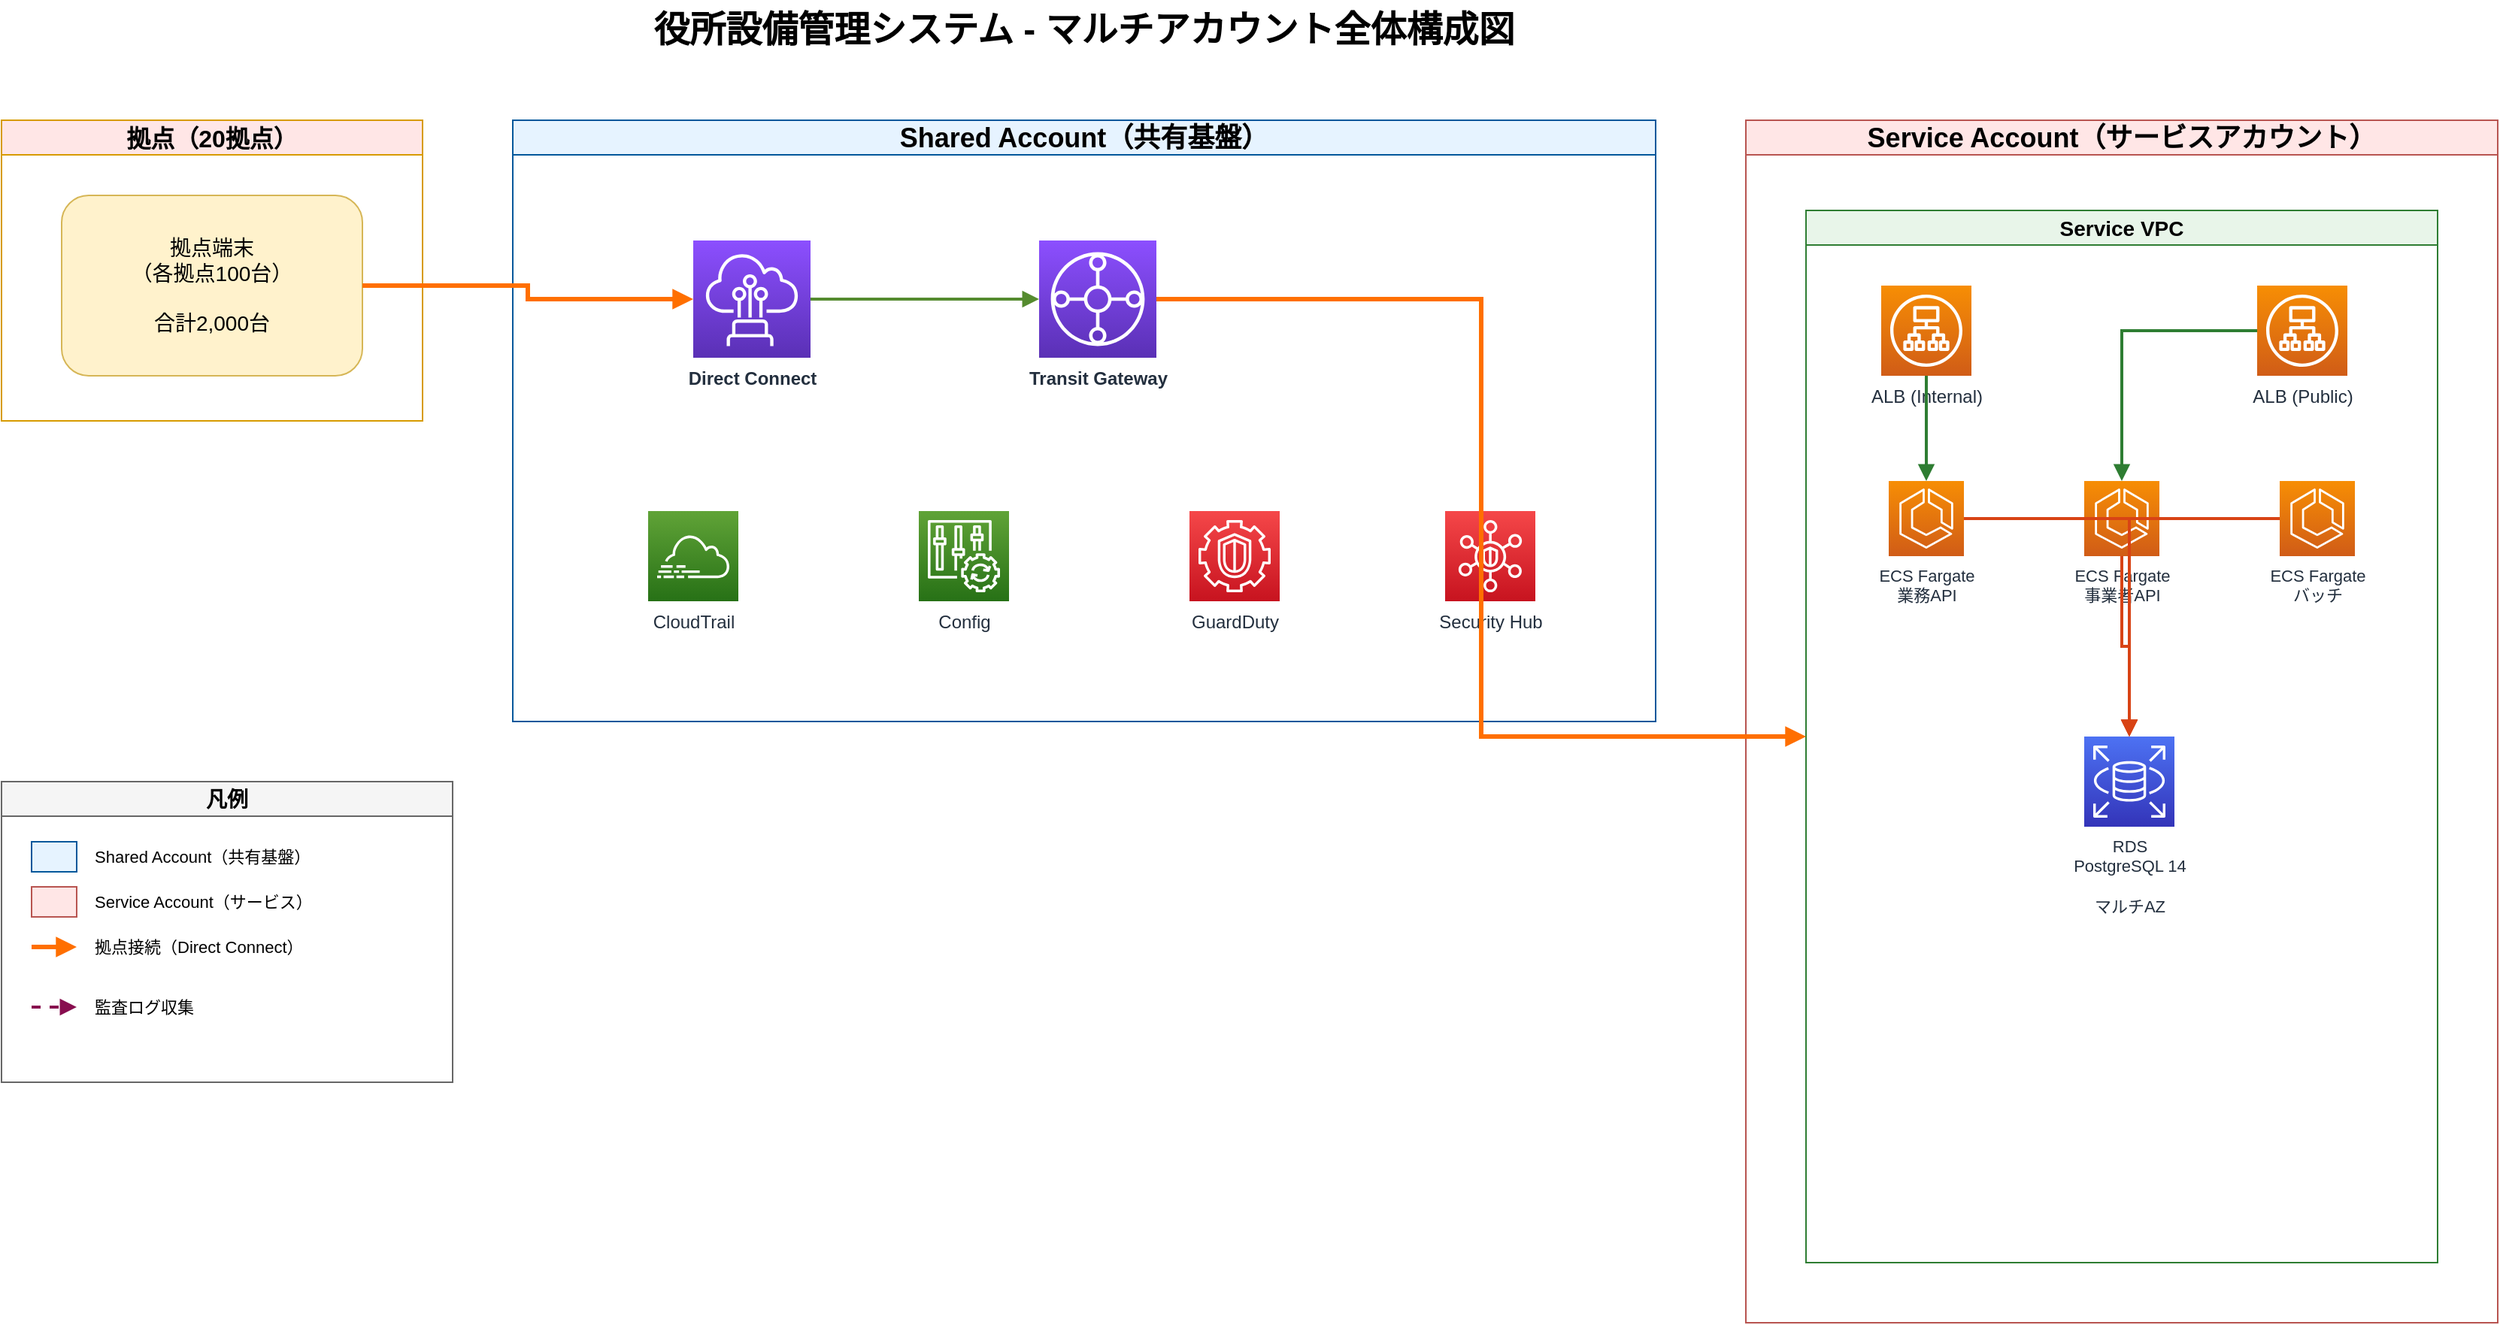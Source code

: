 <mxfile version="24.0.0">
  <diagram name="マルチアカウント全体構成図" id="multi-account-architecture">
    <mxGraphModel dx="2000" dy="1200" grid="1" gridSize="10" guides="1" tooltips="1" connect="1" arrows="1" fold="1" page="1" pageScale="1" pageWidth="1654" pageHeight="2339" math="0" shadow="0">
      <root>
        <mxCell id="0" />
        <mxCell id="1" parent="0" />

        <!-- Title -->
        <mxCell id="title" value="役所設備管理システム - マルチアカウント全体構成図" style="text;html=1;strokeColor=none;fillColor=none;align=center;verticalAlign=middle;whiteSpace=wrap;rounded=0;fontSize=24;fontStyle=1" vertex="1" parent="1">
          <mxGeometry x="400" y="40" width="800" height="40" as="geometry" />
        </mxCell>

        <!-- 拠点 -->
        <mxCell id="onprem-bg" value="拠点（20拠点）" style="swimlane;whiteSpace=wrap;html=1;fillColor=#ffe6e6;strokeColor=#d79b00;fontSize=16;fontStyle=1" vertex="1" parent="1">
          <mxGeometry x="80" y="120" width="280" height="200" as="geometry" />
        </mxCell>

        <mxCell id="branch-terminals" value="拠点端末&#xa;（各拠点100台）&#xa;&#xa;合計2,000台" style="rounded=1;whiteSpace=wrap;html=1;fillColor=#fff2cc;strokeColor=#d6b656;fontSize=14;" vertex="1" parent="onprem-bg">
          <mxGeometry x="40" y="50" width="200" height="120" as="geometry" />
        </mxCell>

        <!-- Shared Account -->
        <mxCell id="shared-bg" value="Shared Account（共有基盤）" style="swimlane;whiteSpace=wrap;html=1;fillColor=#e6f3ff;strokeColor=#01579b;fontSize=18;fontStyle=1" vertex="1" parent="1">
          <mxGeometry x="420" y="120" width="760" height="400" as="geometry" />
        </mxCell>

        <mxCell id="tgw" value="Transit Gateway" style="sketch=0;points=[[0,0,0],[0.25,0,0],[0.5,0,0],[0.75,0,0],[1,0,0],[0,1,0],[0.25,1,0],[0.5,1,0],[0.75,1,0],[1,1,0],[0,0.25,0],[0,0.5,0],[0,0.75,0],[1,0.25,0],[1,0.5,0],[1,0.75,0]];outlineConnect=0;fontColor=#232F3E;gradientColor=#8C4FFF;gradientDirection=north;fillColor=#5A30B5;strokeColor=#ffffff;dashed=0;verticalLabelPosition=bottom;verticalAlign=top;align=center;html=1;fontSize=12;fontStyle=1;aspect=fixed;shape=mxgraph.aws4.resourceIcon;resIcon=mxgraph.aws4.transit_gateway;" vertex="1" parent="shared-bg">
          <mxGeometry x="350" y="80" width="78" height="78" as="geometry" />
        </mxCell>

        <mxCell id="dx-gw" value="Direct Connect" style="sketch=0;points=[[0,0,0],[0.25,0,0],[0.5,0,0],[0.75,0,0],[1,0,0],[0,1,0],[0.25,1,0],[0.5,1,0],[0.75,1,0],[1,1,0],[0,0.25,0],[0,0.5,0],[0,0.75,0],[1,0.25,0],[1,0.5,0],[1,0.75,0]];outlineConnect=0;fontColor=#232F3E;gradientColor=#8C4FFF;gradientDirection=north;fillColor=#5A30B5;strokeColor=#ffffff;dashed=0;verticalLabelPosition=bottom;verticalAlign=top;align=center;html=1;fontSize=12;fontStyle=1;aspect=fixed;shape=mxgraph.aws4.resourceIcon;resIcon=mxgraph.aws4.direct_connect;" vertex="1" parent="shared-bg">
          <mxGeometry x="120" y="80" width="78" height="78" as="geometry" />
        </mxCell>

        <mxCell id="cloudtrail" value="CloudTrail" style="sketch=0;points=[[0,0,0],[0.25,0,0],[0.5,0,0],[0.75,0,0],[1,0,0],[0,1,0],[0.25,1,0],[0.5,1,0],[0.75,1,0],[1,1,0],[0,0.25,0],[0,0.5,0],[0,0.75,0],[1,0.25,0],[1,0.5,0],[1,0.75,0]];outlineConnect=0;fontColor=#232F3E;gradientColor=#60A337;gradientDirection=north;fillColor=#277116;strokeColor=#ffffff;dashed=0;verticalLabelPosition=bottom;verticalAlign=top;align=center;html=1;fontSize=12;fontStyle=0;aspect=fixed;shape=mxgraph.aws4.resourceIcon;resIcon=mxgraph.aws4.cloudtrail;" vertex="1" parent="shared-bg">
          <mxGeometry x="90" y="260" width="60" height="60" as="geometry" />
        </mxCell>

        <mxCell id="config" value="Config" style="sketch=0;points=[[0,0,0],[0.25,0,0],[0.5,0,0],[0.75,0,0],[1,0,0],[0,1,0],[0.25,1,0],[0.5,1,0],[0.75,1,0],[1,1,0],[0,0.25,0],[0,0.5,0],[0,0.75,0],[1,0.25,0],[1,0.5,0],[1,0.75,0]];outlineConnect=0;fontColor=#232F3E;gradientColor=#60A337;gradientDirection=north;fillColor=#277116;strokeColor=#ffffff;dashed=0;verticalLabelPosition=bottom;verticalAlign=top;align=center;html=1;fontSize=12;fontStyle=0;aspect=fixed;shape=mxgraph.aws4.resourceIcon;resIcon=mxgraph.aws4.config;" vertex="1" parent="shared-bg">
          <mxGeometry x="270" y="260" width="60" height="60" as="geometry" />
        </mxCell>

        <mxCell id="guardduty" value="GuardDuty" style="sketch=0;points=[[0,0,0],[0.25,0,0],[0.5,0,0],[0.75,0,0],[1,0,0],[0,1,0],[0.25,1,0],[0.5,1,0],[0.75,1,0],[1,1,0],[0,0.25,0],[0,0.5,0],[0,0.75,0],[1,0.25,0],[1,0.5,0],[1,0.75,0]];outlineConnect=0;fontColor=#232F3E;gradientColor=#F54749;gradientDirection=north;fillColor=#C7131F;strokeColor=#ffffff;dashed=0;verticalLabelPosition=bottom;verticalAlign=top;align=center;html=1;fontSize=12;fontStyle=0;aspect=fixed;shape=mxgraph.aws4.resourceIcon;resIcon=mxgraph.aws4.guardduty;" vertex="1" parent="shared-bg">
          <mxGeometry x="450" y="260" width="60" height="60" as="geometry" />
        </mxCell>

        <mxCell id="securityhub" value="Security Hub" style="sketch=0;points=[[0,0,0],[0.25,0,0],[0.5,0,0],[0.75,0,0],[1,0,0],[0,1,0],[0.25,1,0],[0.5,1,0],[0.75,1,0],[1,1,0],[0,0.25,0],[0,0.5,0],[0,0.75,0],[1,0.25,0],[1,0.5,0],[1,0.75,0]];outlineConnect=0;fontColor=#232F3E;gradientColor=#F54749;gradientDirection=north;fillColor=#C7131F;strokeColor=#ffffff;dashed=0;verticalLabelPosition=bottom;verticalAlign=top;align=center;html=1;fontSize=12;fontStyle=0;aspect=fixed;shape=mxgraph.aws4.resourceIcon;resIcon=mxgraph.aws4.security_hub;" vertex="1" parent="shared-bg">
          <mxGeometry x="620" y="260" width="60" height="60" as="geometry" />
        </mxCell>

        <!-- Service Account -->
        <mxCell id="service-bg" value="Service Account（サービスアカウント）" style="swimlane;whiteSpace=wrap;html=1;fillColor=#ffe6e6;strokeColor=#b85450;fontSize=18;fontStyle=1" vertex="1" parent="1">
          <mxGeometry x="1240" y="120" width="500" height="800" as="geometry" />
        </mxCell>

        <mxCell id="vpc" value="Service VPC" style="swimlane;whiteSpace=wrap;html=1;fillColor=#e8f5e9;strokeColor=#2e7d32;fontSize=14;fontStyle=1" vertex="1" parent="service-bg">
          <mxGeometry x="40" y="60" width="420" height="700" as="geometry" />
        </mxCell>

        <mxCell id="alb-internal" value="ALB (Internal)" style="sketch=0;points=[[0,0,0],[0.25,0,0],[0.5,0,0],[0.75,0,0],[1,0,0],[0,1,0],[0.25,1,0],[0.5,1,0],[0.75,1,0],[1,1,0],[0,0.25,0],[0,0.5,0],[0,0.75,0],[1,0.25,0],[1,0.5,0],[1,0.75,0]];outlineConnect=0;fontColor=#232F3E;gradientColor=#F78E04;gradientDirection=north;fillColor=#D05C17;strokeColor=#ffffff;dashed=0;verticalLabelPosition=bottom;verticalAlign=top;align=center;html=1;fontSize=12;fontStyle=0;aspect=fixed;shape=mxgraph.aws4.resourceIcon;resIcon=mxgraph.aws4.application_load_balancer;" vertex="1" parent="vpc">
          <mxGeometry x="50" y="50" width="60" height="60" as="geometry" />
        </mxCell>

        <mxCell id="alb-public" value="ALB (Public)" style="sketch=0;points=[[0,0,0],[0.25,0,0],[0.5,0,0],[0.75,0,0],[1,0,0],[0,1,0],[0.25,1,0],[0.5,1,0],[0.75,1,0],[1,1,0],[0,0.25,0],[0,0.5,0],[0,0.75,0],[1,0.25,0],[1,0.5,0],[1,0.75,0]];outlineConnect=0;fontColor=#232F3E;gradientColor=#F78E04;gradientDirection=north;fillColor=#D05C17;strokeColor=#ffffff;dashed=0;verticalLabelPosition=bottom;verticalAlign=top;align=center;html=1;fontSize=12;fontStyle=0;aspect=fixed;shape=mxgraph.aws4.resourceIcon;resIcon=mxgraph.aws4.application_load_balancer;" vertex="1" parent="vpc">
          <mxGeometry x="300" y="50" width="60" height="60" as="geometry" />
        </mxCell>

        <mxCell id="ecs1" value="ECS Fargate&#xa;業務API" style="sketch=0;points=[[0,0,0],[0.25,0,0],[0.5,0,0],[0.75,0,0],[1,0,0],[0,1,0],[0.25,1,0],[0.5,1,0],[0.75,1,0],[1,1,0],[0,0.25,0],[0,0.5,0],[0,0.75,0],[1,0.25,0],[1,0.5,0],[1,0.75,0]];outlineConnect=0;fontColor=#232F3E;gradientColor=#F78E04;gradientDirection=north;fillColor=#D05C17;strokeColor=#ffffff;dashed=0;verticalLabelPosition=bottom;verticalAlign=top;align=center;html=1;fontSize=11;fontStyle=0;aspect=fixed;shape=mxgraph.aws4.resourceIcon;resIcon=mxgraph.aws4.ecs;" vertex="1" parent="vpc">
          <mxGeometry x="55" y="180" width="50" height="50" as="geometry" />
        </mxCell>

        <mxCell id="ecs2" value="ECS Fargate&#xa;事業者API" style="sketch=0;points=[[0,0,0],[0.25,0,0],[0.5,0,0],[0.75,0,0],[1,0,0],[0,1,0],[0.25,1,0],[0.5,1,0],[0.75,1,0],[1,1,0],[0,0.25,0],[0,0.5,0],[0,0.75,0],[1,0.25,0],[1,0.5,0],[1,0.75,0]];outlineConnect=0;fontColor=#232F3E;gradientColor=#F78E04;gradientDirection=north;fillColor=#D05C17;strokeColor=#ffffff;dashed=0;verticalLabelPosition=bottom;verticalAlign=top;align=center;html=1;fontSize=11;fontStyle=0;aspect=fixed;shape=mxgraph.aws4.resourceIcon;resIcon=mxgraph.aws4.ecs;" vertex="1" parent="vpc">
          <mxGeometry x="185" y="180" width="50" height="50" as="geometry" />
        </mxCell>

        <mxCell id="ecs3" value="ECS Fargate&#xa;バッチ" style="sketch=0;points=[[0,0,0],[0.25,0,0],[0.5,0,0],[0.75,0,0],[1,0,0],[0,1,0],[0.25,1,0],[0.5,1,0],[0.75,1,0],[1,1,0],[0,0.25,0],[0,0.5,0],[0,0.75,0],[1,0.25,0],[1,0.5,0],[1,0.75,0]];outlineConnect=0;fontColor=#232F3E;gradientColor=#F78E04;gradientDirection=north;fillColor=#D05C17;strokeColor=#ffffff;dashed=0;verticalLabelPosition=bottom;verticalAlign=top;align=center;html=1;fontSize=11;fontStyle=0;aspect=fixed;shape=mxgraph.aws4.resourceIcon;resIcon=mxgraph.aws4.ecs;" vertex="1" parent="vpc">
          <mxGeometry x="315" y="180" width="50" height="50" as="geometry" />
        </mxCell>

        <mxCell id="rds" value="RDS&#xa;PostgreSQL 14&#xa;&#xa;マルチAZ" style="sketch=0;points=[[0,0,0],[0.25,0,0],[0.5,0,0],[0.75,0,0],[1,0,0],[0,1,0],[0.25,1,0],[0.5,1,0],[0.75,1,0],[1,1,0],[0,0.25,0],[0,0.5,0],[0,0.75,0],[1,0.25,0],[1,0.5,0],[1,0.75,0]];outlineConnect=0;fontColor=#232F3E;gradientColor=#4D72F3;gradientDirection=north;fillColor=#3334B9;strokeColor=#ffffff;dashed=0;verticalLabelPosition=bottom;verticalAlign=top;align=center;html=1;fontSize=11;fontStyle=0;aspect=fixed;shape=mxgraph.aws4.resourceIcon;resIcon=mxgraph.aws4.rds;" vertex="1" parent="vpc">
          <mxGeometry x="185" y="350" width="60" height="60" as="geometry" />
        </mxCell>

        <!-- Arrows -->
        <mxCell id="arrow1" style="edgeStyle=orthogonalEdgeStyle;rounded=0;orthogonalLoop=1;jettySize=auto;html=1;strokeWidth=3;strokeColor=#ff6f00;endArrow=block;endFill=1;" edge="1" parent="1" source="branch-terminals" target="dx-gw">
          <mxGeometry relative="1" as="geometry" />
        </mxCell>

        <mxCell id="arrow2" style="edgeStyle=orthogonalEdgeStyle;rounded=0;orthogonalLoop=1;jettySize=auto;html=1;strokeWidth=2;strokeColor=#558b2f;endArrow=block;endFill=1;" edge="1" parent="1" source="dx-gw" target="tgw">
          <mxGeometry relative="1" as="geometry" />
        </mxCell>

        <mxCell id="arrow3" style="edgeStyle=orthogonalEdgeStyle;rounded=0;orthogonalLoop=1;jettySize=auto;html=1;strokeWidth=3;strokeColor=#ff6f00;endArrow=block;endFill=1;" edge="1" parent="1" source="tgw" target="vpc">
          <mxGeometry relative="1" as="geometry" />
        </mxCell>

        <mxCell id="arrow4" style="edgeStyle=orthogonalEdgeStyle;rounded=0;orthogonalLoop=1;jettySize=auto;html=1;strokeWidth=2;strokeColor=#2e7d32;endArrow=block;endFill=1;" edge="1" parent="1" source="alb-internal" target="ecs1">
          <mxGeometry relative="1" as="geometry" />
        </mxCell>

        <mxCell id="arrow5" style="edgeStyle=orthogonalEdgeStyle;rounded=0;orthogonalLoop=1;jettySize=auto;html=1;strokeWidth=2;strokeColor=#2e7d32;endArrow=block;endFill=1;" edge="1" parent="1" source="alb-public" target="ecs2">
          <mxGeometry relative="1" as="geometry" />
        </mxCell>

        <mxCell id="arrow6" style="edgeStyle=orthogonalEdgeStyle;rounded=0;orthogonalLoop=1;jettySize=auto;html=1;strokeWidth=2;strokeColor=#d84315;endArrow=block;endFill=1;" edge="1" parent="1" source="ecs1" target="rds">
          <mxGeometry relative="1" as="geometry" />
        </mxCell>

        <mxCell id="arrow7" style="edgeStyle=orthogonalEdgeStyle;rounded=0;orthogonalLoop=1;jettySize=auto;html=1;strokeWidth=2;strokeColor=#d84315;endArrow=block;endFill=1;" edge="1" parent="1" source="ecs2" target="rds">
          <mxGeometry relative="1" as="geometry" />
        </mxCell>

        <mxCell id="arrow8" style="edgeStyle=orthogonalEdgeStyle;rounded=0;orthogonalLoop=1;jettySize=auto;html=1;strokeWidth=2;strokeColor=#d84315;endArrow=block;endFill=1;" edge="1" parent="1" source="ecs3" target="rds">
          <mxGeometry relative="1" as="geometry" />
        </mxCell>

        <!-- Legend -->
        <mxCell id="legend-bg" value="凡例" style="swimlane;whiteSpace=wrap;html=1;fillColor=#f5f5f5;strokeColor=#666666;fontSize=14;fontStyle=1" vertex="1" parent="1">
          <mxGeometry x="80" y="560" width="300" height="200" as="geometry" />
        </mxCell>

        <mxCell id="legend1" value="" style="rounded=0;whiteSpace=wrap;html=1;fillColor=#e6f3ff;strokeColor=#01579b;" vertex="1" parent="legend-bg">
          <mxGeometry x="20" y="40" width="30" height="20" as="geometry" />
        </mxCell>

        <mxCell id="legend1-text" value="Shared Account（共有基盤）" style="text;html=1;strokeColor=none;fillColor=none;align=left;verticalAlign=middle;whiteSpace=wrap;rounded=0;fontSize=11;" vertex="1" parent="legend-bg">
          <mxGeometry x="60" y="35" width="200" height="30" as="geometry" />
        </mxCell>

        <mxCell id="legend2" value="" style="rounded=0;whiteSpace=wrap;html=1;fillColor=#ffe6e6;strokeColor=#b85450;" vertex="1" parent="legend-bg">
          <mxGeometry x="20" y="70" width="30" height="20" as="geometry" />
        </mxCell>

        <mxCell id="legend2-text" value="Service Account（サービス）" style="text;html=1;strokeColor=none;fillColor=none;align=left;verticalAlign=middle;whiteSpace=wrap;rounded=0;fontSize=11;" vertex="1" parent="legend-bg">
          <mxGeometry x="60" y="65" width="200" height="30" as="geometry" />
        </mxCell>

        <mxCell id="legend3" value="" style="endArrow=block;html=1;strokeWidth=3;strokeColor=#ff6f00;endFill=1;" edge="1" parent="legend-bg">
          <mxGeometry width="50" height="50" relative="1" as="geometry">
            <mxPoint x="20" y="110" as="sourcePoint" />
            <mxPoint x="50" y="110" as="targetPoint" />
          </mxGeometry>
        </mxCell>

        <mxCell id="legend3-text" value="拠点接続（Direct Connect）" style="text;html=1;strokeColor=none;fillColor=none;align=left;verticalAlign=middle;whiteSpace=wrap;rounded=0;fontSize=11;" vertex="1" parent="legend-bg">
          <mxGeometry x="60" y="95" width="200" height="30" as="geometry" />
        </mxCell>

        <mxCell id="legend4" value="" style="endArrow=block;html=1;strokeWidth=2;strokeColor=#880e4f;endFill=1;dashed=1;" edge="1" parent="legend-bg">
          <mxGeometry width="50" height="50" relative="1" as="geometry">
            <mxPoint x="20" y="150" as="sourcePoint" />
            <mxPoint x="50" y="150" as="targetPoint" />
          </mxGeometry>
        </mxCell>

        <mxCell id="legend4-text" value="監査ログ収集" style="text;html=1;strokeColor=none;fillColor=none;align=left;verticalAlign=middle;whiteSpace=wrap;rounded=0;fontSize=11;" vertex="1" parent="legend-bg">
          <mxGeometry x="60" y="135" width="200" height="30" as="geometry" />
        </mxCell>

      </root>
    </mxGraphModel>
  </diagram>
</mxfile>

